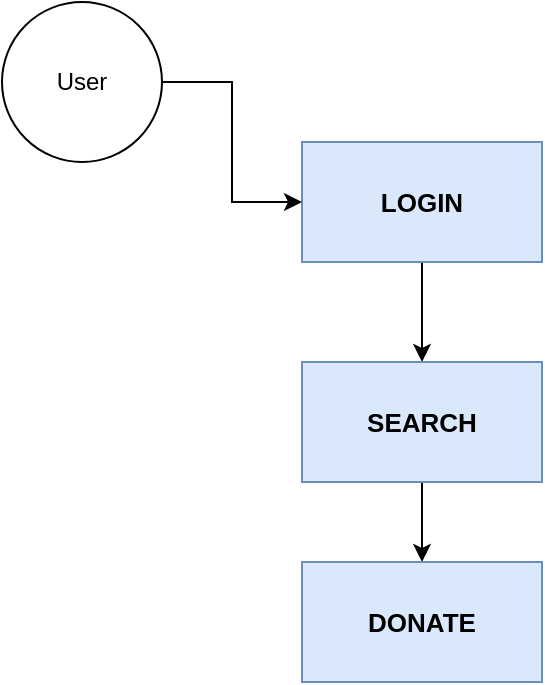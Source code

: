 <mxfile version="14.4.2" type="github">
  <diagram id="blwEhQfbdMZ3_yyyGEJF" name="Page-1">
    <mxGraphModel dx="981" dy="526" grid="1" gridSize="10" guides="1" tooltips="1" connect="1" arrows="1" fold="1" page="1" pageScale="1" pageWidth="850" pageHeight="1100" math="0" shadow="0">
      <root>
        <mxCell id="0" />
        <mxCell id="1" parent="0" />
        <mxCell id="CMA22hgyem0JBNqSxRW_-8" style="edgeStyle=orthogonalEdgeStyle;rounded=0;orthogonalLoop=1;jettySize=auto;html=1;exitX=0.5;exitY=1;exitDx=0;exitDy=0;" edge="1" parent="1" source="CMA22hgyem0JBNqSxRW_-2" target="CMA22hgyem0JBNqSxRW_-6">
          <mxGeometry relative="1" as="geometry" />
        </mxCell>
        <mxCell id="CMA22hgyem0JBNqSxRW_-2" value="&lt;font style=&quot;font-size: 13px&quot;&gt;&lt;b&gt;LOGIN&lt;/b&gt;&lt;/font&gt;" style="rounded=0;whiteSpace=wrap;html=1;fillColor=#dae8fc;strokeColor=#6c8ebf;" vertex="1" parent="1">
          <mxGeometry x="240" y="110" width="120" height="60" as="geometry" />
        </mxCell>
        <mxCell id="CMA22hgyem0JBNqSxRW_-5" style="edgeStyle=orthogonalEdgeStyle;rounded=0;orthogonalLoop=1;jettySize=auto;html=1;exitX=0.5;exitY=0;exitDx=0;exitDy=0;entryX=0;entryY=0.5;entryDx=0;entryDy=0;" edge="1" parent="1" source="CMA22hgyem0JBNqSxRW_-4" target="CMA22hgyem0JBNqSxRW_-2">
          <mxGeometry relative="1" as="geometry" />
        </mxCell>
        <mxCell id="CMA22hgyem0JBNqSxRW_-4" value="User" style="ellipse;whiteSpace=wrap;html=1;aspect=fixed;direction=south;" vertex="1" parent="1">
          <mxGeometry x="90" y="40" width="80" height="80" as="geometry" />
        </mxCell>
        <mxCell id="CMA22hgyem0JBNqSxRW_-9" style="edgeStyle=orthogonalEdgeStyle;rounded=0;orthogonalLoop=1;jettySize=auto;html=1;exitX=0.5;exitY=1;exitDx=0;exitDy=0;entryX=0.5;entryY=0;entryDx=0;entryDy=0;" edge="1" parent="1" source="CMA22hgyem0JBNqSxRW_-6" target="CMA22hgyem0JBNqSxRW_-7">
          <mxGeometry relative="1" as="geometry" />
        </mxCell>
        <mxCell id="CMA22hgyem0JBNqSxRW_-6" value="&lt;font size=&quot;1&quot;&gt;&lt;b style=&quot;font-size: 13px&quot;&gt;SEARCH&lt;/b&gt;&lt;/font&gt;" style="rounded=0;whiteSpace=wrap;html=1;fillColor=#dae8fc;strokeColor=#6c8ebf;" vertex="1" parent="1">
          <mxGeometry x="240" y="220" width="120" height="60" as="geometry" />
        </mxCell>
        <mxCell id="CMA22hgyem0JBNqSxRW_-7" value="&lt;b&gt;&lt;font style=&quot;font-size: 13px&quot;&gt;DONATE&lt;/font&gt;&lt;/b&gt;" style="rounded=0;whiteSpace=wrap;html=1;fillColor=#dae8fc;strokeColor=#6c8ebf;" vertex="1" parent="1">
          <mxGeometry x="240" y="320" width="120" height="60" as="geometry" />
        </mxCell>
      </root>
    </mxGraphModel>
  </diagram>
</mxfile>
